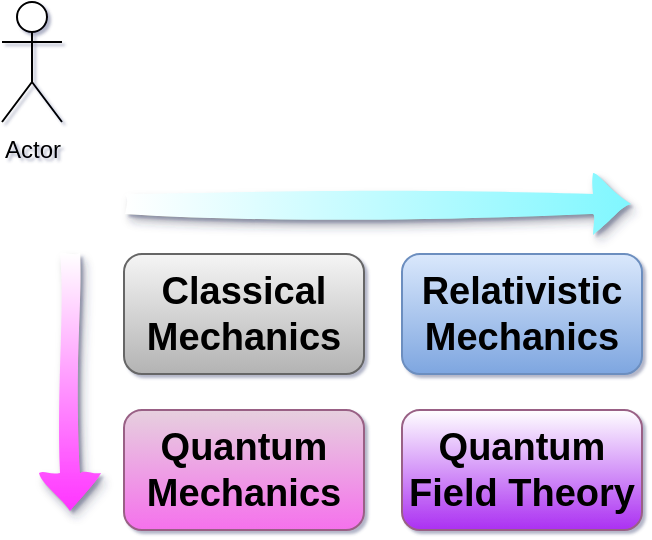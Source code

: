 <mxfile version="14.5.0" type="github">
  <diagram id="9IMghsSp_HW23RW7wn-J" name="Page-1">
    <mxGraphModel dx="1355" dy="1102" grid="1" gridSize="15" guides="1" tooltips="1" connect="0" arrows="0" fold="1" page="1" pageScale="1" pageWidth="1100" pageHeight="850" math="0" shadow="1">
      <root>
        <mxCell id="0" />
        <mxCell id="1" parent="0" />
        <mxCell id="KhhMZYQ1L5fq1iBN_DM4-1" value="&lt;div style=&quot;font-size: 19px;&quot;&gt;Classical&lt;/div&gt;&lt;div style=&quot;font-size: 19px;&quot;&gt;Mechanics&lt;br style=&quot;font-size: 19px;&quot;&gt;&lt;/div&gt;" style="rounded=1;whiteSpace=wrap;html=1;fillColor=#f5f5f5;strokeColor=#666666;fontStyle=1;fontSize=19;gradientColor=#b3b3b3;" parent="1" vertex="1">
          <mxGeometry x="241" y="441" width="120" height="60" as="geometry" />
        </mxCell>
        <mxCell id="KhhMZYQ1L5fq1iBN_DM4-2" value="&lt;div style=&quot;font-size: 19px&quot;&gt;Quantum&lt;/div&gt;&lt;div style=&quot;font-size: 19px&quot;&gt;Mechanics&lt;br style=&quot;font-size: 19px&quot;&gt;&lt;/div&gt;" style="rounded=1;whiteSpace=wrap;html=1;fillColor=#e6d0de;strokeColor=#996185;fontStyle=1;fontSize=19;gradientColor=#F571EC;" parent="1" vertex="1">
          <mxGeometry x="241" y="519" width="120" height="60" as="geometry" />
        </mxCell>
        <mxCell id="KhhMZYQ1L5fq1iBN_DM4-3" value="&lt;div style=&quot;font-size: 19px&quot;&gt;Relativistic&lt;/div&gt;&lt;div style=&quot;font-size: 19px&quot;&gt;Mechanics&lt;br style=&quot;font-size: 19px&quot;&gt;&lt;/div&gt;" style="rounded=1;whiteSpace=wrap;html=1;fillColor=#dae8fc;strokeColor=#6c8ebf;fontStyle=1;fontSize=19;gradientColor=#7ea6e0;" parent="1" vertex="1">
          <mxGeometry x="380" y="441" width="120" height="60" as="geometry" />
        </mxCell>
        <mxCell id="KhhMZYQ1L5fq1iBN_DM4-4" value="&lt;div style=&quot;font-size: 19px&quot;&gt;Quantum&lt;/div&gt;&lt;div style=&quot;font-size: 19px&quot;&gt;Field Theory&lt;br style=&quot;font-size: 19px&quot;&gt;&lt;/div&gt;" style="rounded=1;whiteSpace=wrap;html=1;strokeColor=#996185;fontStyle=1;fontSize=19;fillColor=#FFFFFF;gradientColor=#AB30F2;" parent="1" vertex="1">
          <mxGeometry x="380" y="519" width="120" height="60" as="geometry" />
        </mxCell>
        <mxCell id="_jJjkpyCZU4iWKg7Ji_U-2" value="Actor" style="shape=umlActor;verticalLabelPosition=bottom;verticalAlign=top;html=1;outlineConnect=0;" vertex="1" parent="1">
          <mxGeometry x="180" y="315" width="30" height="60" as="geometry" />
        </mxCell>
        <mxCell id="_jJjkpyCZU4iWKg7Ji_U-4" value="" style="shape=flexArrow;endArrow=classic;html=1;shadow=1;sketch=1;fillColor=#ffffff;gradientDirection=east;gradientColor=#80F7FF;strokeColor=none;" edge="1" parent="1">
          <mxGeometry width="50" height="50" relative="1" as="geometry">
            <mxPoint x="241" y="416" as="sourcePoint" />
            <mxPoint x="495" y="416" as="targetPoint" />
          </mxGeometry>
        </mxCell>
        <mxCell id="_jJjkpyCZU4iWKg7Ji_U-5" value="" style="shape=flexArrow;endArrow=classic;html=1;shadow=1;sketch=1;fillColor=#ffffff;gradientDirection=south;gradientColor=#FF33FF;strokeColor=none;" edge="1" parent="1">
          <mxGeometry width="50" height="50" relative="1" as="geometry">
            <mxPoint x="214" y="440" as="sourcePoint" />
            <mxPoint x="214" y="570" as="targetPoint" />
          </mxGeometry>
        </mxCell>
      </root>
    </mxGraphModel>
  </diagram>
</mxfile>
